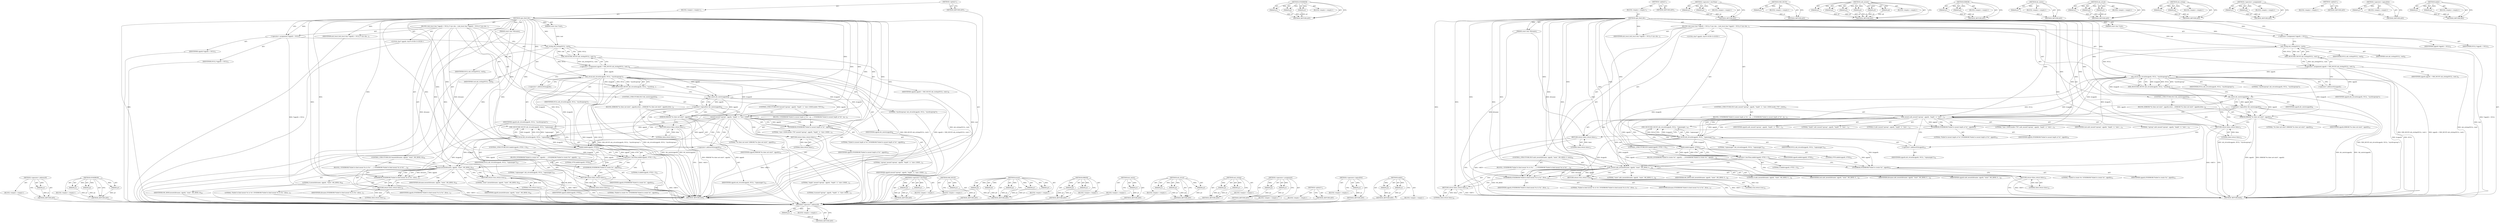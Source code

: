 digraph "mkdir" {
vulnerable_145 [label=<(METHOD,&lt;operator&gt;.addressOf)>];
vulnerable_146 [label=<(PARAM,p1)>];
vulnerable_147 [label=<(BLOCK,&lt;empty&gt;,&lt;empty&gt;)>];
vulnerable_148 [label=<(METHOD_RETURN,ANY)>];
vulnerable_170 [label=<(METHOD,SYSERROR)>];
vulnerable_171 [label=<(PARAM,p1)>];
vulnerable_172 [label=<(PARAM,p2)>];
vulnerable_173 [label=<(PARAM,p3)>];
vulnerable_174 [label=<(BLOCK,&lt;empty&gt;,&lt;empty&gt;)>];
vulnerable_175 [label=<(METHOD_RETURN,ANY)>];
vulnerable_6 [label=<(METHOD,&lt;global&gt;)<SUB>1</SUB>>];
vulnerable_7 [label=<(BLOCK,&lt;empty&gt;,&lt;empty&gt;)<SUB>1</SUB>>];
vulnerable_8 [label=<(METHOD,cgm_bind_dir)<SUB>1</SUB>>];
vulnerable_9 [label=<(PARAM,const char *root)<SUB>1</SUB>>];
vulnerable_10 [label=<(PARAM,const char *dirname)<SUB>1</SUB>>];
vulnerable_11 [label=<(BLOCK,{
	nih_local char *cgpath = NULL;

	/* /sys sho...,{
	nih_local char *cgpath = NULL;

	/* /sys sho...)<SUB>2</SUB>>];
vulnerable_12 [label=<(IDENTIFIER,nih_local,{
	nih_local char *cgpath = NULL;

	/* /sys sho...)<SUB>3</SUB>>];
vulnerable_13 [label="<(LOCAL,char* cgpath: char*)<SUB>3</SUB>>"];
vulnerable_14 [label=<(&lt;operator&gt;.assignment,*cgpath = NULL)<SUB>3</SUB>>];
vulnerable_15 [label=<(IDENTIFIER,cgpath,*cgpath = NULL)<SUB>3</SUB>>];
vulnerable_16 [label=<(IDENTIFIER,NULL,*cgpath = NULL)<SUB>3</SUB>>];
vulnerable_17 [label=<(&lt;operator&gt;.assignment,cgpath = NIH_MUST( nih_strdup(NULL, root) ))<SUB>6</SUB>>];
vulnerable_18 [label=<(IDENTIFIER,cgpath,cgpath = NIH_MUST( nih_strdup(NULL, root) ))<SUB>6</SUB>>];
vulnerable_19 [label=<(NIH_MUST,NIH_MUST( nih_strdup(NULL, root) ))<SUB>6</SUB>>];
vulnerable_20 [label=<(nih_strdup,nih_strdup(NULL, root))<SUB>6</SUB>>];
vulnerable_21 [label=<(IDENTIFIER,NULL,nih_strdup(NULL, root))<SUB>6</SUB>>];
vulnerable_22 [label=<(IDENTIFIER,root,nih_strdup(NULL, root))<SUB>6</SUB>>];
vulnerable_23 [label=<(NIH_MUST,NIH_MUST( nih_strcat(&amp;cgpath, NULL, &quot;/sys/fs/cg...)<SUB>7</SUB>>];
vulnerable_24 [label=<(nih_strcat,nih_strcat(&amp;cgpath, NULL, &quot;/sys/fs/cgroup&quot;))<SUB>7</SUB>>];
vulnerable_25 [label=<(&lt;operator&gt;.addressOf,&amp;cgpath)<SUB>7</SUB>>];
vulnerable_26 [label=<(IDENTIFIER,cgpath,nih_strcat(&amp;cgpath, NULL, &quot;/sys/fs/cgroup&quot;))<SUB>7</SUB>>];
vulnerable_27 [label=<(IDENTIFIER,NULL,nih_strcat(&amp;cgpath, NULL, &quot;/sys/fs/cgroup&quot;))<SUB>7</SUB>>];
vulnerable_28 [label=<(LITERAL,&quot;/sys/fs/cgroup&quot;,nih_strcat(&amp;cgpath, NULL, &quot;/sys/fs/cgroup&quot;))<SUB>7</SUB>>];
vulnerable_29 [label=<(CONTROL_STRUCTURE,IF,if (!dir_exists(cgpath)))<SUB>9</SUB>>];
vulnerable_30 [label=<(&lt;operator&gt;.logicalNot,!dir_exists(cgpath))<SUB>9</SUB>>];
vulnerable_31 [label=<(dir_exists,dir_exists(cgpath))<SUB>9</SUB>>];
vulnerable_32 [label=<(IDENTIFIER,cgpath,dir_exists(cgpath))<SUB>9</SUB>>];
vulnerable_33 [label=<(BLOCK,{
		ERROR(&quot;%s does not exist&quot;, cgpath);
		retur...,{
		ERROR(&quot;%s does not exist&quot;, cgpath);
		retur...)<SUB>9</SUB>>];
vulnerable_34 [label=<(ERROR,ERROR(&quot;%s does not exist&quot;, cgpath))<SUB>10</SUB>>];
vulnerable_35 [label=<(LITERAL,&quot;%s does not exist&quot;,ERROR(&quot;%s does not exist&quot;, cgpath))<SUB>10</SUB>>];
vulnerable_36 [label=<(IDENTIFIER,cgpath,ERROR(&quot;%s does not exist&quot;, cgpath))<SUB>10</SUB>>];
vulnerable_37 [label=<(RETURN,return false;,return false;)<SUB>11</SUB>>];
vulnerable_38 [label=<(LITERAL,false,return false;)<SUB>11</SUB>>];
vulnerable_39 [label=<(CONTROL_STRUCTURE,IF,if (mount(&quot;cgroup&quot;, cgpath, &quot;tmpfs&quot;, 0, &quot;size=10000,mode=755&quot;)))<SUB>15</SUB>>];
vulnerable_40 [label=<(mount,mount(&quot;cgroup&quot;, cgpath, &quot;tmpfs&quot;, 0, &quot;size=10000...)<SUB>15</SUB>>];
vulnerable_41 [label=<(LITERAL,&quot;cgroup&quot;,mount(&quot;cgroup&quot;, cgpath, &quot;tmpfs&quot;, 0, &quot;size=10000...)<SUB>15</SUB>>];
vulnerable_42 [label=<(IDENTIFIER,cgpath,mount(&quot;cgroup&quot;, cgpath, &quot;tmpfs&quot;, 0, &quot;size=10000...)<SUB>15</SUB>>];
vulnerable_43 [label=<(LITERAL,&quot;tmpfs&quot;,mount(&quot;cgroup&quot;, cgpath, &quot;tmpfs&quot;, 0, &quot;size=10000...)<SUB>15</SUB>>];
vulnerable_44 [label=<(LITERAL,0,mount(&quot;cgroup&quot;, cgpath, &quot;tmpfs&quot;, 0, &quot;size=10000...)<SUB>15</SUB>>];
vulnerable_45 [label=<(LITERAL,&quot;size=10000,mode=755&quot;,mount(&quot;cgroup&quot;, cgpath, &quot;tmpfs&quot;, 0, &quot;size=10000...)<SUB>15</SUB>>];
vulnerable_46 [label=<(BLOCK,{
 		SYSERROR(&quot;Failed to mount tmpfs at %s&quot;, cg...,{
 		SYSERROR(&quot;Failed to mount tmpfs at %s&quot;, cg...)<SUB>15</SUB>>];
vulnerable_47 [label=<(SYSERROR,SYSERROR(&quot;Failed to mount tmpfs at %s&quot;, cgpath))<SUB>16</SUB>>];
vulnerable_48 [label=<(LITERAL,&quot;Failed to mount tmpfs at %s&quot;,SYSERROR(&quot;Failed to mount tmpfs at %s&quot;, cgpath))<SUB>16</SUB>>];
vulnerable_49 [label=<(IDENTIFIER,cgpath,SYSERROR(&quot;Failed to mount tmpfs at %s&quot;, cgpath))<SUB>16</SUB>>];
vulnerable_50 [label=<(RETURN,return false;,return false;)<SUB>17</SUB>>];
vulnerable_51 [label=<(LITERAL,false,return false;)<SUB>17</SUB>>];
vulnerable_52 [label=<(NIH_MUST,NIH_MUST( nih_strcat(&amp;cgpath, NULL, &quot;/cgmanager...)<SUB>19</SUB>>];
vulnerable_53 [label=<(nih_strcat,nih_strcat(&amp;cgpath, NULL, &quot;/cgmanager&quot;))<SUB>19</SUB>>];
vulnerable_54 [label=<(&lt;operator&gt;.addressOf,&amp;cgpath)<SUB>19</SUB>>];
vulnerable_55 [label=<(IDENTIFIER,cgpath,nih_strcat(&amp;cgpath, NULL, &quot;/cgmanager&quot;))<SUB>19</SUB>>];
vulnerable_56 [label=<(IDENTIFIER,NULL,nih_strcat(&amp;cgpath, NULL, &quot;/cgmanager&quot;))<SUB>19</SUB>>];
vulnerable_57 [label=<(LITERAL,&quot;/cgmanager&quot;,nih_strcat(&amp;cgpath, NULL, &quot;/cgmanager&quot;))<SUB>19</SUB>>];
vulnerable_58 [label=<(CONTROL_STRUCTURE,IF,if (mkdir(cgpath, 0755) &lt; 0))<SUB>21</SUB>>];
vulnerable_59 [label=<(&lt;operator&gt;.lessThan,mkdir(cgpath, 0755) &lt; 0)<SUB>21</SUB>>];
vulnerable_60 [label=<(mkdir,mkdir(cgpath, 0755))<SUB>21</SUB>>];
vulnerable_61 [label=<(IDENTIFIER,cgpath,mkdir(cgpath, 0755))<SUB>21</SUB>>];
vulnerable_62 [label=<(LITERAL,0755,mkdir(cgpath, 0755))<SUB>21</SUB>>];
vulnerable_63 [label=<(LITERAL,0,mkdir(cgpath, 0755) &lt; 0)<SUB>21</SUB>>];
vulnerable_64 [label=<(BLOCK,{
		SYSERROR(&quot;Failed to create %s&quot;, cgpath);
 	...,{
		SYSERROR(&quot;Failed to create %s&quot;, cgpath);
 	...)<SUB>21</SUB>>];
vulnerable_65 [label=<(SYSERROR,SYSERROR(&quot;Failed to create %s&quot;, cgpath))<SUB>22</SUB>>];
vulnerable_66 [label=<(LITERAL,&quot;Failed to create %s&quot;,SYSERROR(&quot;Failed to create %s&quot;, cgpath))<SUB>22</SUB>>];
vulnerable_67 [label=<(IDENTIFIER,cgpath,SYSERROR(&quot;Failed to create %s&quot;, cgpath))<SUB>22</SUB>>];
vulnerable_68 [label=<(RETURN,return false;,return false;)<SUB>23</SUB>>];
vulnerable_69 [label=<(LITERAL,false,return false;)<SUB>23</SUB>>];
vulnerable_70 [label=<(CONTROL_STRUCTURE,IF,if (mount(dirname, cgpath, &quot;none&quot;, MS_BIND, 0)))<SUB>26</SUB>>];
vulnerable_71 [label=<(mount,mount(dirname, cgpath, &quot;none&quot;, MS_BIND, 0))<SUB>26</SUB>>];
vulnerable_72 [label=<(IDENTIFIER,dirname,mount(dirname, cgpath, &quot;none&quot;, MS_BIND, 0))<SUB>26</SUB>>];
vulnerable_73 [label=<(IDENTIFIER,cgpath,mount(dirname, cgpath, &quot;none&quot;, MS_BIND, 0))<SUB>26</SUB>>];
vulnerable_74 [label=<(LITERAL,&quot;none&quot;,mount(dirname, cgpath, &quot;none&quot;, MS_BIND, 0))<SUB>26</SUB>>];
vulnerable_75 [label=<(IDENTIFIER,MS_BIND,mount(dirname, cgpath, &quot;none&quot;, MS_BIND, 0))<SUB>26</SUB>>];
vulnerable_76 [label=<(LITERAL,0,mount(dirname, cgpath, &quot;none&quot;, MS_BIND, 0))<SUB>26</SUB>>];
vulnerable_77 [label=<(BLOCK,{
 		SYSERROR(&quot;Failed to bind mount %s to %s&quot;, ...,{
 		SYSERROR(&quot;Failed to bind mount %s to %s&quot;, ...)<SUB>26</SUB>>];
vulnerable_78 [label=<(SYSERROR,SYSERROR(&quot;Failed to bind mount %s to %s&quot;, dirna...)<SUB>27</SUB>>];
vulnerable_79 [label=<(LITERAL,&quot;Failed to bind mount %s to %s&quot;,SYSERROR(&quot;Failed to bind mount %s to %s&quot;, dirna...)<SUB>27</SUB>>];
vulnerable_80 [label=<(IDENTIFIER,dirname,SYSERROR(&quot;Failed to bind mount %s to %s&quot;, dirna...)<SUB>27</SUB>>];
vulnerable_81 [label=<(IDENTIFIER,cgpath,SYSERROR(&quot;Failed to bind mount %s to %s&quot;, dirna...)<SUB>27</SUB>>];
vulnerable_82 [label=<(RETURN,return false;,return false;)<SUB>28</SUB>>];
vulnerable_83 [label=<(LITERAL,false,return false;)<SUB>28</SUB>>];
vulnerable_84 [label=<(RETURN,return true;,return true;)<SUB>31</SUB>>];
vulnerable_85 [label=<(LITERAL,true,return true;)<SUB>31</SUB>>];
vulnerable_86 [label=<(METHOD_RETURN,bool)<SUB>1</SUB>>];
vulnerable_88 [label=<(METHOD_RETURN,ANY)<SUB>1</SUB>>];
vulnerable_176 [label=<(METHOD,&lt;operator&gt;.lessThan)>];
vulnerable_177 [label=<(PARAM,p1)>];
vulnerable_178 [label=<(PARAM,p2)>];
vulnerable_179 [label=<(BLOCK,&lt;empty&gt;,&lt;empty&gt;)>];
vulnerable_180 [label=<(METHOD_RETURN,ANY)>];
vulnerable_130 [label=<(METHOD,NIH_MUST)>];
vulnerable_131 [label=<(PARAM,p1)>];
vulnerable_132 [label=<(BLOCK,&lt;empty&gt;,&lt;empty&gt;)>];
vulnerable_133 [label=<(METHOD_RETURN,ANY)>];
vulnerable_162 [label=<(METHOD,mount)>];
vulnerable_163 [label=<(PARAM,p1)>];
vulnerable_164 [label=<(PARAM,p2)>];
vulnerable_165 [label=<(PARAM,p3)>];
vulnerable_166 [label=<(PARAM,p4)>];
vulnerable_167 [label=<(PARAM,p5)>];
vulnerable_168 [label=<(BLOCK,&lt;empty&gt;,&lt;empty&gt;)>];
vulnerable_169 [label=<(METHOD_RETURN,ANY)>];
vulnerable_157 [label=<(METHOD,ERROR)>];
vulnerable_158 [label=<(PARAM,p1)>];
vulnerable_159 [label=<(PARAM,p2)>];
vulnerable_160 [label=<(BLOCK,&lt;empty&gt;,&lt;empty&gt;)>];
vulnerable_161 [label=<(METHOD_RETURN,ANY)>];
vulnerable_153 [label=<(METHOD,dir_exists)>];
vulnerable_154 [label=<(PARAM,p1)>];
vulnerable_155 [label=<(BLOCK,&lt;empty&gt;,&lt;empty&gt;)>];
vulnerable_156 [label=<(METHOD_RETURN,ANY)>];
vulnerable_139 [label=<(METHOD,nih_strcat)>];
vulnerable_140 [label=<(PARAM,p1)>];
vulnerable_141 [label=<(PARAM,p2)>];
vulnerable_142 [label=<(PARAM,p3)>];
vulnerable_143 [label=<(BLOCK,&lt;empty&gt;,&lt;empty&gt;)>];
vulnerable_144 [label=<(METHOD_RETURN,ANY)>];
vulnerable_134 [label=<(METHOD,nih_strdup)>];
vulnerable_135 [label=<(PARAM,p1)>];
vulnerable_136 [label=<(PARAM,p2)>];
vulnerable_137 [label=<(BLOCK,&lt;empty&gt;,&lt;empty&gt;)>];
vulnerable_138 [label=<(METHOD_RETURN,ANY)>];
vulnerable_125 [label=<(METHOD,&lt;operator&gt;.assignment)>];
vulnerable_126 [label=<(PARAM,p1)>];
vulnerable_127 [label=<(PARAM,p2)>];
vulnerable_128 [label=<(BLOCK,&lt;empty&gt;,&lt;empty&gt;)>];
vulnerable_129 [label=<(METHOD_RETURN,ANY)>];
vulnerable_119 [label=<(METHOD,&lt;global&gt;)<SUB>1</SUB>>];
vulnerable_120 [label=<(BLOCK,&lt;empty&gt;,&lt;empty&gt;)>];
vulnerable_121 [label=<(METHOD_RETURN,ANY)>];
vulnerable_149 [label=<(METHOD,&lt;operator&gt;.logicalNot)>];
vulnerable_150 [label=<(PARAM,p1)>];
vulnerable_151 [label=<(BLOCK,&lt;empty&gt;,&lt;empty&gt;)>];
vulnerable_152 [label=<(METHOD_RETURN,ANY)>];
vulnerable_181 [label=<(METHOD,mkdir)>];
vulnerable_182 [label=<(PARAM,p1)>];
vulnerable_183 [label=<(PARAM,p2)>];
vulnerable_184 [label=<(BLOCK,&lt;empty&gt;,&lt;empty&gt;)>];
vulnerable_185 [label=<(METHOD_RETURN,ANY)>];
fixed_147 [label=<(METHOD,&lt;operator&gt;.addressOf)>];
fixed_148 [label=<(PARAM,p1)>];
fixed_149 [label=<(BLOCK,&lt;empty&gt;,&lt;empty&gt;)>];
fixed_150 [label=<(METHOD_RETURN,ANY)>];
fixed_173 [label=<(METHOD,SYSERROR)>];
fixed_174 [label=<(PARAM,p1)>];
fixed_175 [label=<(PARAM,p2)>];
fixed_176 [label=<(PARAM,p3)>];
fixed_177 [label=<(BLOCK,&lt;empty&gt;,&lt;empty&gt;)>];
fixed_178 [label=<(METHOD_RETURN,ANY)>];
fixed_6 [label=<(METHOD,&lt;global&gt;)<SUB>1</SUB>>];
fixed_7 [label=<(BLOCK,&lt;empty&gt;,&lt;empty&gt;)<SUB>1</SUB>>];
fixed_8 [label=<(METHOD,cgm_bind_dir)<SUB>1</SUB>>];
fixed_9 [label=<(PARAM,const char *root)<SUB>1</SUB>>];
fixed_10 [label=<(PARAM,const char *dirname)<SUB>1</SUB>>];
fixed_11 [label=<(BLOCK,{
	nih_local char *cgpath = NULL;

	/* /sys sho...,{
	nih_local char *cgpath = NULL;

	/* /sys sho...)<SUB>2</SUB>>];
fixed_12 [label=<(IDENTIFIER,nih_local,{
	nih_local char *cgpath = NULL;

	/* /sys sho...)<SUB>3</SUB>>];
fixed_13 [label="<(LOCAL,char* cgpath: char*)<SUB>3</SUB>>"];
fixed_14 [label=<(&lt;operator&gt;.assignment,*cgpath = NULL)<SUB>3</SUB>>];
fixed_15 [label=<(IDENTIFIER,cgpath,*cgpath = NULL)<SUB>3</SUB>>];
fixed_16 [label=<(IDENTIFIER,NULL,*cgpath = NULL)<SUB>3</SUB>>];
fixed_17 [label=<(&lt;operator&gt;.assignment,cgpath = NIH_MUST( nih_strdup(NULL, root) ))<SUB>6</SUB>>];
fixed_18 [label=<(IDENTIFIER,cgpath,cgpath = NIH_MUST( nih_strdup(NULL, root) ))<SUB>6</SUB>>];
fixed_19 [label=<(NIH_MUST,NIH_MUST( nih_strdup(NULL, root) ))<SUB>6</SUB>>];
fixed_20 [label=<(nih_strdup,nih_strdup(NULL, root))<SUB>6</SUB>>];
fixed_21 [label=<(IDENTIFIER,NULL,nih_strdup(NULL, root))<SUB>6</SUB>>];
fixed_22 [label=<(IDENTIFIER,root,nih_strdup(NULL, root))<SUB>6</SUB>>];
fixed_23 [label=<(NIH_MUST,NIH_MUST( nih_strcat(&amp;cgpath, NULL, &quot;/sys/fs/cg...)<SUB>7</SUB>>];
fixed_24 [label=<(nih_strcat,nih_strcat(&amp;cgpath, NULL, &quot;/sys/fs/cgroup&quot;))<SUB>7</SUB>>];
fixed_25 [label=<(&lt;operator&gt;.addressOf,&amp;cgpath)<SUB>7</SUB>>];
fixed_26 [label=<(IDENTIFIER,cgpath,nih_strcat(&amp;cgpath, NULL, &quot;/sys/fs/cgroup&quot;))<SUB>7</SUB>>];
fixed_27 [label=<(IDENTIFIER,NULL,nih_strcat(&amp;cgpath, NULL, &quot;/sys/fs/cgroup&quot;))<SUB>7</SUB>>];
fixed_28 [label=<(LITERAL,&quot;/sys/fs/cgroup&quot;,nih_strcat(&amp;cgpath, NULL, &quot;/sys/fs/cgroup&quot;))<SUB>7</SUB>>];
fixed_29 [label=<(CONTROL_STRUCTURE,IF,if (!dir_exists(cgpath)))<SUB>9</SUB>>];
fixed_30 [label=<(&lt;operator&gt;.logicalNot,!dir_exists(cgpath))<SUB>9</SUB>>];
fixed_31 [label=<(dir_exists,dir_exists(cgpath))<SUB>9</SUB>>];
fixed_32 [label=<(IDENTIFIER,cgpath,dir_exists(cgpath))<SUB>9</SUB>>];
fixed_33 [label=<(BLOCK,{
		ERROR(&quot;%s does not exist&quot;, cgpath);
		retur...,{
		ERROR(&quot;%s does not exist&quot;, cgpath);
		retur...)<SUB>9</SUB>>];
fixed_34 [label=<(ERROR,ERROR(&quot;%s does not exist&quot;, cgpath))<SUB>10</SUB>>];
fixed_35 [label=<(LITERAL,&quot;%s does not exist&quot;,ERROR(&quot;%s does not exist&quot;, cgpath))<SUB>10</SUB>>];
fixed_36 [label=<(IDENTIFIER,cgpath,ERROR(&quot;%s does not exist&quot;, cgpath))<SUB>10</SUB>>];
fixed_37 [label=<(RETURN,return false;,return false;)<SUB>11</SUB>>];
fixed_38 [label=<(LITERAL,false,return false;)<SUB>11</SUB>>];
fixed_39 [label=<(CONTROL_STRUCTURE,IF,if (safe_mount(&quot;cgroup&quot;, cgpath, &quot;tmpfs&quot;, 0, &quot;size=10000,mode=755&quot;, root)))<SUB>15</SUB>>];
fixed_40 [label=<(safe_mount,safe_mount(&quot;cgroup&quot;, cgpath, &quot;tmpfs&quot;, 0, &quot;size=...)<SUB>15</SUB>>];
fixed_41 [label=<(LITERAL,&quot;cgroup&quot;,safe_mount(&quot;cgroup&quot;, cgpath, &quot;tmpfs&quot;, 0, &quot;size=...)<SUB>15</SUB>>];
fixed_42 [label=<(IDENTIFIER,cgpath,safe_mount(&quot;cgroup&quot;, cgpath, &quot;tmpfs&quot;, 0, &quot;size=...)<SUB>15</SUB>>];
fixed_43 [label=<(LITERAL,&quot;tmpfs&quot;,safe_mount(&quot;cgroup&quot;, cgpath, &quot;tmpfs&quot;, 0, &quot;size=...)<SUB>15</SUB>>];
fixed_44 [label=<(LITERAL,0,safe_mount(&quot;cgroup&quot;, cgpath, &quot;tmpfs&quot;, 0, &quot;size=...)<SUB>15</SUB>>];
fixed_45 [label=<(LITERAL,&quot;size=10000,mode=755&quot;,safe_mount(&quot;cgroup&quot;, cgpath, &quot;tmpfs&quot;, 0, &quot;size=...)<SUB>15</SUB>>];
fixed_46 [label=<(IDENTIFIER,root,safe_mount(&quot;cgroup&quot;, cgpath, &quot;tmpfs&quot;, 0, &quot;size=...)<SUB>15</SUB>>];
fixed_47 [label=<(BLOCK,{
 		SYSERROR(&quot;Failed to mount tmpfs at %s&quot;, cg...,{
 		SYSERROR(&quot;Failed to mount tmpfs at %s&quot;, cg...)<SUB>15</SUB>>];
fixed_48 [label=<(SYSERROR,SYSERROR(&quot;Failed to mount tmpfs at %s&quot;, cgpath))<SUB>16</SUB>>];
fixed_49 [label=<(LITERAL,&quot;Failed to mount tmpfs at %s&quot;,SYSERROR(&quot;Failed to mount tmpfs at %s&quot;, cgpath))<SUB>16</SUB>>];
fixed_50 [label=<(IDENTIFIER,cgpath,SYSERROR(&quot;Failed to mount tmpfs at %s&quot;, cgpath))<SUB>16</SUB>>];
fixed_51 [label=<(RETURN,return false;,return false;)<SUB>17</SUB>>];
fixed_52 [label=<(LITERAL,false,return false;)<SUB>17</SUB>>];
fixed_53 [label=<(NIH_MUST,NIH_MUST( nih_strcat(&amp;cgpath, NULL, &quot;/cgmanager...)<SUB>19</SUB>>];
fixed_54 [label=<(nih_strcat,nih_strcat(&amp;cgpath, NULL, &quot;/cgmanager&quot;))<SUB>19</SUB>>];
fixed_55 [label=<(&lt;operator&gt;.addressOf,&amp;cgpath)<SUB>19</SUB>>];
fixed_56 [label=<(IDENTIFIER,cgpath,nih_strcat(&amp;cgpath, NULL, &quot;/cgmanager&quot;))<SUB>19</SUB>>];
fixed_57 [label=<(IDENTIFIER,NULL,nih_strcat(&amp;cgpath, NULL, &quot;/cgmanager&quot;))<SUB>19</SUB>>];
fixed_58 [label=<(LITERAL,&quot;/cgmanager&quot;,nih_strcat(&amp;cgpath, NULL, &quot;/cgmanager&quot;))<SUB>19</SUB>>];
fixed_59 [label=<(CONTROL_STRUCTURE,IF,if (mkdir(cgpath, 0755) &lt; 0))<SUB>21</SUB>>];
fixed_60 [label=<(&lt;operator&gt;.lessThan,mkdir(cgpath, 0755) &lt; 0)<SUB>21</SUB>>];
fixed_61 [label=<(mkdir,mkdir(cgpath, 0755))<SUB>21</SUB>>];
fixed_62 [label=<(IDENTIFIER,cgpath,mkdir(cgpath, 0755))<SUB>21</SUB>>];
fixed_63 [label=<(LITERAL,0755,mkdir(cgpath, 0755))<SUB>21</SUB>>];
fixed_64 [label=<(LITERAL,0,mkdir(cgpath, 0755) &lt; 0)<SUB>21</SUB>>];
fixed_65 [label=<(BLOCK,{
		SYSERROR(&quot;Failed to create %s&quot;, cgpath);
 	...,{
		SYSERROR(&quot;Failed to create %s&quot;, cgpath);
 	...)<SUB>21</SUB>>];
fixed_66 [label=<(SYSERROR,SYSERROR(&quot;Failed to create %s&quot;, cgpath))<SUB>22</SUB>>];
fixed_67 [label=<(LITERAL,&quot;Failed to create %s&quot;,SYSERROR(&quot;Failed to create %s&quot;, cgpath))<SUB>22</SUB>>];
fixed_68 [label=<(IDENTIFIER,cgpath,SYSERROR(&quot;Failed to create %s&quot;, cgpath))<SUB>22</SUB>>];
fixed_69 [label=<(RETURN,return false;,return false;)<SUB>23</SUB>>];
fixed_70 [label=<(LITERAL,false,return false;)<SUB>23</SUB>>];
fixed_71 [label=<(CONTROL_STRUCTURE,IF,if (safe_mount(dirname, cgpath, &quot;none&quot;, MS_BIND, 0, root)))<SUB>26</SUB>>];
fixed_72 [label=<(safe_mount,safe_mount(dirname, cgpath, &quot;none&quot;, MS_BIND, 0,...)<SUB>26</SUB>>];
fixed_73 [label=<(IDENTIFIER,dirname,safe_mount(dirname, cgpath, &quot;none&quot;, MS_BIND, 0,...)<SUB>26</SUB>>];
fixed_74 [label=<(IDENTIFIER,cgpath,safe_mount(dirname, cgpath, &quot;none&quot;, MS_BIND, 0,...)<SUB>26</SUB>>];
fixed_75 [label=<(LITERAL,&quot;none&quot;,safe_mount(dirname, cgpath, &quot;none&quot;, MS_BIND, 0,...)<SUB>26</SUB>>];
fixed_76 [label=<(IDENTIFIER,MS_BIND,safe_mount(dirname, cgpath, &quot;none&quot;, MS_BIND, 0,...)<SUB>26</SUB>>];
fixed_77 [label=<(LITERAL,0,safe_mount(dirname, cgpath, &quot;none&quot;, MS_BIND, 0,...)<SUB>26</SUB>>];
fixed_78 [label=<(IDENTIFIER,root,safe_mount(dirname, cgpath, &quot;none&quot;, MS_BIND, 0,...)<SUB>26</SUB>>];
fixed_79 [label=<(BLOCK,{
 		SYSERROR(&quot;Failed to bind mount %s to %s&quot;, ...,{
 		SYSERROR(&quot;Failed to bind mount %s to %s&quot;, ...)<SUB>26</SUB>>];
fixed_80 [label=<(SYSERROR,SYSERROR(&quot;Failed to bind mount %s to %s&quot;, dirna...)<SUB>27</SUB>>];
fixed_81 [label=<(LITERAL,&quot;Failed to bind mount %s to %s&quot;,SYSERROR(&quot;Failed to bind mount %s to %s&quot;, dirna...)<SUB>27</SUB>>];
fixed_82 [label=<(IDENTIFIER,dirname,SYSERROR(&quot;Failed to bind mount %s to %s&quot;, dirna...)<SUB>27</SUB>>];
fixed_83 [label=<(IDENTIFIER,cgpath,SYSERROR(&quot;Failed to bind mount %s to %s&quot;, dirna...)<SUB>27</SUB>>];
fixed_84 [label=<(RETURN,return false;,return false;)<SUB>28</SUB>>];
fixed_85 [label=<(LITERAL,false,return false;)<SUB>28</SUB>>];
fixed_86 [label=<(RETURN,return true;,return true;)<SUB>31</SUB>>];
fixed_87 [label=<(LITERAL,true,return true;)<SUB>31</SUB>>];
fixed_88 [label=<(METHOD_RETURN,bool)<SUB>1</SUB>>];
fixed_90 [label=<(METHOD_RETURN,ANY)<SUB>1</SUB>>];
fixed_179 [label=<(METHOD,&lt;operator&gt;.lessThan)>];
fixed_180 [label=<(PARAM,p1)>];
fixed_181 [label=<(PARAM,p2)>];
fixed_182 [label=<(BLOCK,&lt;empty&gt;,&lt;empty&gt;)>];
fixed_183 [label=<(METHOD_RETURN,ANY)>];
fixed_132 [label=<(METHOD,NIH_MUST)>];
fixed_133 [label=<(PARAM,p1)>];
fixed_134 [label=<(BLOCK,&lt;empty&gt;,&lt;empty&gt;)>];
fixed_135 [label=<(METHOD_RETURN,ANY)>];
fixed_164 [label=<(METHOD,safe_mount)>];
fixed_165 [label=<(PARAM,p1)>];
fixed_166 [label=<(PARAM,p2)>];
fixed_167 [label=<(PARAM,p3)>];
fixed_168 [label=<(PARAM,p4)>];
fixed_169 [label=<(PARAM,p5)>];
fixed_170 [label=<(PARAM,p6)>];
fixed_171 [label=<(BLOCK,&lt;empty&gt;,&lt;empty&gt;)>];
fixed_172 [label=<(METHOD_RETURN,ANY)>];
fixed_159 [label=<(METHOD,ERROR)>];
fixed_160 [label=<(PARAM,p1)>];
fixed_161 [label=<(PARAM,p2)>];
fixed_162 [label=<(BLOCK,&lt;empty&gt;,&lt;empty&gt;)>];
fixed_163 [label=<(METHOD_RETURN,ANY)>];
fixed_155 [label=<(METHOD,dir_exists)>];
fixed_156 [label=<(PARAM,p1)>];
fixed_157 [label=<(BLOCK,&lt;empty&gt;,&lt;empty&gt;)>];
fixed_158 [label=<(METHOD_RETURN,ANY)>];
fixed_141 [label=<(METHOD,nih_strcat)>];
fixed_142 [label=<(PARAM,p1)>];
fixed_143 [label=<(PARAM,p2)>];
fixed_144 [label=<(PARAM,p3)>];
fixed_145 [label=<(BLOCK,&lt;empty&gt;,&lt;empty&gt;)>];
fixed_146 [label=<(METHOD_RETURN,ANY)>];
fixed_136 [label=<(METHOD,nih_strdup)>];
fixed_137 [label=<(PARAM,p1)>];
fixed_138 [label=<(PARAM,p2)>];
fixed_139 [label=<(BLOCK,&lt;empty&gt;,&lt;empty&gt;)>];
fixed_140 [label=<(METHOD_RETURN,ANY)>];
fixed_127 [label=<(METHOD,&lt;operator&gt;.assignment)>];
fixed_128 [label=<(PARAM,p1)>];
fixed_129 [label=<(PARAM,p2)>];
fixed_130 [label=<(BLOCK,&lt;empty&gt;,&lt;empty&gt;)>];
fixed_131 [label=<(METHOD_RETURN,ANY)>];
fixed_121 [label=<(METHOD,&lt;global&gt;)<SUB>1</SUB>>];
fixed_122 [label=<(BLOCK,&lt;empty&gt;,&lt;empty&gt;)>];
fixed_123 [label=<(METHOD_RETURN,ANY)>];
fixed_151 [label=<(METHOD,&lt;operator&gt;.logicalNot)>];
fixed_152 [label=<(PARAM,p1)>];
fixed_153 [label=<(BLOCK,&lt;empty&gt;,&lt;empty&gt;)>];
fixed_154 [label=<(METHOD_RETURN,ANY)>];
fixed_184 [label=<(METHOD,mkdir)>];
fixed_185 [label=<(PARAM,p1)>];
fixed_186 [label=<(PARAM,p2)>];
fixed_187 [label=<(BLOCK,&lt;empty&gt;,&lt;empty&gt;)>];
fixed_188 [label=<(METHOD_RETURN,ANY)>];
vulnerable_145 -> vulnerable_146  [key=0, label="AST: "];
vulnerable_145 -> vulnerable_146  [key=1, label="DDG: "];
vulnerable_145 -> vulnerable_147  [key=0, label="AST: "];
vulnerable_145 -> vulnerable_148  [key=0, label="AST: "];
vulnerable_145 -> vulnerable_148  [key=1, label="CFG: "];
vulnerable_146 -> vulnerable_148  [key=0, label="DDG: p1"];
vulnerable_147 -> fixed_147  [key=0];
vulnerable_148 -> fixed_147  [key=0];
vulnerable_170 -> vulnerable_171  [key=0, label="AST: "];
vulnerable_170 -> vulnerable_171  [key=1, label="DDG: "];
vulnerable_170 -> vulnerable_174  [key=0, label="AST: "];
vulnerable_170 -> vulnerable_172  [key=0, label="AST: "];
vulnerable_170 -> vulnerable_172  [key=1, label="DDG: "];
vulnerable_170 -> vulnerable_175  [key=0, label="AST: "];
vulnerable_170 -> vulnerable_175  [key=1, label="CFG: "];
vulnerable_170 -> vulnerable_173  [key=0, label="AST: "];
vulnerable_170 -> vulnerable_173  [key=1, label="DDG: "];
vulnerable_171 -> vulnerable_175  [key=0, label="DDG: p1"];
vulnerable_172 -> vulnerable_175  [key=0, label="DDG: p2"];
vulnerable_173 -> vulnerable_175  [key=0, label="DDG: p3"];
vulnerable_174 -> fixed_147  [key=0];
vulnerable_175 -> fixed_147  [key=0];
vulnerable_6 -> vulnerable_7  [key=0, label="AST: "];
vulnerable_6 -> vulnerable_88  [key=0, label="AST: "];
vulnerable_6 -> vulnerable_88  [key=1, label="CFG: "];
vulnerable_7 -> vulnerable_8  [key=0, label="AST: "];
vulnerable_8 -> vulnerable_9  [key=0, label="AST: "];
vulnerable_8 -> vulnerable_9  [key=1, label="DDG: "];
vulnerable_8 -> vulnerable_10  [key=0, label="AST: "];
vulnerable_8 -> vulnerable_10  [key=1, label="DDG: "];
vulnerable_8 -> vulnerable_11  [key=0, label="AST: "];
vulnerable_8 -> vulnerable_86  [key=0, label="AST: "];
vulnerable_8 -> vulnerable_14  [key=0, label="CFG: "];
vulnerable_8 -> vulnerable_14  [key=1, label="DDG: "];
vulnerable_8 -> vulnerable_12  [key=0, label="DDG: "];
vulnerable_8 -> vulnerable_84  [key=0, label="DDG: "];
vulnerable_8 -> vulnerable_85  [key=0, label="DDG: "];
vulnerable_8 -> vulnerable_24  [key=0, label="DDG: "];
vulnerable_8 -> vulnerable_37  [key=0, label="DDG: "];
vulnerable_8 -> vulnerable_40  [key=0, label="DDG: "];
vulnerable_8 -> vulnerable_50  [key=0, label="DDG: "];
vulnerable_8 -> vulnerable_53  [key=0, label="DDG: "];
vulnerable_8 -> vulnerable_59  [key=0, label="DDG: "];
vulnerable_8 -> vulnerable_68  [key=0, label="DDG: "];
vulnerable_8 -> vulnerable_71  [key=0, label="DDG: "];
vulnerable_8 -> vulnerable_82  [key=0, label="DDG: "];
vulnerable_8 -> vulnerable_20  [key=0, label="DDG: "];
vulnerable_8 -> vulnerable_31  [key=0, label="DDG: "];
vulnerable_8 -> vulnerable_34  [key=0, label="DDG: "];
vulnerable_8 -> vulnerable_38  [key=0, label="DDG: "];
vulnerable_8 -> vulnerable_47  [key=0, label="DDG: "];
vulnerable_8 -> vulnerable_51  [key=0, label="DDG: "];
vulnerable_8 -> vulnerable_60  [key=0, label="DDG: "];
vulnerable_8 -> vulnerable_65  [key=0, label="DDG: "];
vulnerable_8 -> vulnerable_69  [key=0, label="DDG: "];
vulnerable_8 -> vulnerable_78  [key=0, label="DDG: "];
vulnerable_8 -> vulnerable_83  [key=0, label="DDG: "];
vulnerable_9 -> vulnerable_20  [key=0, label="DDG: root"];
vulnerable_10 -> vulnerable_86  [key=0, label="DDG: dirname"];
vulnerable_10 -> vulnerable_71  [key=0, label="DDG: dirname"];
vulnerable_11 -> vulnerable_12  [key=0, label="AST: "];
vulnerable_11 -> vulnerable_13  [key=0, label="AST: "];
vulnerable_11 -> vulnerable_14  [key=0, label="AST: "];
vulnerable_11 -> vulnerable_17  [key=0, label="AST: "];
vulnerable_11 -> vulnerable_23  [key=0, label="AST: "];
vulnerable_11 -> vulnerable_29  [key=0, label="AST: "];
vulnerable_11 -> vulnerable_39  [key=0, label="AST: "];
vulnerable_11 -> vulnerable_52  [key=0, label="AST: "];
vulnerable_11 -> vulnerable_58  [key=0, label="AST: "];
vulnerable_11 -> vulnerable_70  [key=0, label="AST: "];
vulnerable_11 -> vulnerable_84  [key=0, label="AST: "];
vulnerable_12 -> fixed_147  [key=0];
vulnerable_13 -> fixed_147  [key=0];
vulnerable_14 -> vulnerable_15  [key=0, label="AST: "];
vulnerable_14 -> vulnerable_16  [key=0, label="AST: "];
vulnerable_14 -> vulnerable_20  [key=0, label="CFG: "];
vulnerable_14 -> vulnerable_86  [key=0, label="DDG: *cgpath = NULL"];
vulnerable_15 -> fixed_147  [key=0];
vulnerable_16 -> fixed_147  [key=0];
vulnerable_17 -> vulnerable_18  [key=0, label="AST: "];
vulnerable_17 -> vulnerable_19  [key=0, label="AST: "];
vulnerable_17 -> vulnerable_25  [key=0, label="CFG: "];
vulnerable_17 -> vulnerable_86  [key=0, label="DDG: NIH_MUST( nih_strdup(NULL, root) )"];
vulnerable_17 -> vulnerable_86  [key=1, label="DDG: cgpath = NIH_MUST( nih_strdup(NULL, root) )"];
vulnerable_17 -> vulnerable_24  [key=0, label="DDG: cgpath"];
vulnerable_17 -> vulnerable_31  [key=0, label="DDG: cgpath"];
vulnerable_18 -> fixed_147  [key=0];
vulnerable_19 -> vulnerable_20  [key=0, label="AST: "];
vulnerable_19 -> vulnerable_17  [key=0, label="CFG: "];
vulnerable_19 -> vulnerable_17  [key=1, label="DDG: nih_strdup(NULL, root)"];
vulnerable_19 -> vulnerable_86  [key=0, label="DDG: nih_strdup(NULL, root)"];
vulnerable_20 -> vulnerable_21  [key=0, label="AST: "];
vulnerable_20 -> vulnerable_22  [key=0, label="AST: "];
vulnerable_20 -> vulnerable_19  [key=0, label="CFG: "];
vulnerable_20 -> vulnerable_19  [key=1, label="DDG: NULL"];
vulnerable_20 -> vulnerable_19  [key=2, label="DDG: root"];
vulnerable_20 -> vulnerable_86  [key=0, label="DDG: root"];
vulnerable_20 -> vulnerable_24  [key=0, label="DDG: NULL"];
vulnerable_21 -> fixed_147  [key=0];
vulnerable_22 -> fixed_147  [key=0];
vulnerable_23 -> vulnerable_24  [key=0, label="AST: "];
vulnerable_23 -> vulnerable_31  [key=0, label="CFG: "];
vulnerable_23 -> vulnerable_86  [key=0, label="DDG: nih_strcat(&amp;cgpath, NULL, &quot;/sys/fs/cgroup&quot;)"];
vulnerable_23 -> vulnerable_86  [key=1, label="DDG: NIH_MUST( nih_strcat(&amp;cgpath, NULL, &quot;/sys/fs/cgroup&quot;) )"];
vulnerable_24 -> vulnerable_25  [key=0, label="AST: "];
vulnerable_24 -> vulnerable_27  [key=0, label="AST: "];
vulnerable_24 -> vulnerable_28  [key=0, label="AST: "];
vulnerable_24 -> vulnerable_23  [key=0, label="CFG: "];
vulnerable_24 -> vulnerable_23  [key=1, label="DDG: &amp;cgpath"];
vulnerable_24 -> vulnerable_23  [key=2, label="DDG: NULL"];
vulnerable_24 -> vulnerable_23  [key=3, label="DDG: &quot;/sys/fs/cgroup&quot;"];
vulnerable_24 -> vulnerable_86  [key=0, label="DDG: &amp;cgpath"];
vulnerable_24 -> vulnerable_86  [key=1, label="DDG: NULL"];
vulnerable_24 -> vulnerable_40  [key=0, label="DDG: &amp;cgpath"];
vulnerable_24 -> vulnerable_53  [key=0, label="DDG: &amp;cgpath"];
vulnerable_24 -> vulnerable_53  [key=1, label="DDG: NULL"];
vulnerable_24 -> vulnerable_31  [key=0, label="DDG: &amp;cgpath"];
vulnerable_24 -> vulnerable_34  [key=0, label="DDG: &amp;cgpath"];
vulnerable_24 -> vulnerable_47  [key=0, label="DDG: &amp;cgpath"];
vulnerable_24 -> vulnerable_60  [key=0, label="DDG: &amp;cgpath"];
vulnerable_25 -> vulnerable_26  [key=0, label="AST: "];
vulnerable_25 -> vulnerable_24  [key=0, label="CFG: "];
vulnerable_26 -> fixed_147  [key=0];
vulnerable_27 -> fixed_147  [key=0];
vulnerable_28 -> fixed_147  [key=0];
vulnerable_29 -> vulnerable_30  [key=0, label="AST: "];
vulnerable_29 -> vulnerable_33  [key=0, label="AST: "];
vulnerable_30 -> vulnerable_31  [key=0, label="AST: "];
vulnerable_30 -> vulnerable_34  [key=0, label="CFG: "];
vulnerable_30 -> vulnerable_34  [key=1, label="CDG: "];
vulnerable_30 -> vulnerable_40  [key=0, label="CFG: "];
vulnerable_30 -> vulnerable_40  [key=1, label="CDG: "];
vulnerable_30 -> vulnerable_86  [key=0, label="DDG: dir_exists(cgpath)"];
vulnerable_30 -> vulnerable_86  [key=1, label="DDG: !dir_exists(cgpath)"];
vulnerable_30 -> vulnerable_37  [key=0, label="CDG: "];
vulnerable_31 -> vulnerable_32  [key=0, label="AST: "];
vulnerable_31 -> vulnerable_30  [key=0, label="CFG: "];
vulnerable_31 -> vulnerable_30  [key=1, label="DDG: cgpath"];
vulnerable_31 -> vulnerable_40  [key=0, label="DDG: cgpath"];
vulnerable_31 -> vulnerable_34  [key=0, label="DDG: cgpath"];
vulnerable_32 -> fixed_147  [key=0];
vulnerable_33 -> vulnerable_34  [key=0, label="AST: "];
vulnerable_33 -> vulnerable_37  [key=0, label="AST: "];
vulnerable_34 -> vulnerable_35  [key=0, label="AST: "];
vulnerable_34 -> vulnerable_36  [key=0, label="AST: "];
vulnerable_34 -> vulnerable_37  [key=0, label="CFG: "];
vulnerable_34 -> vulnerable_86  [key=0, label="DDG: cgpath"];
vulnerable_34 -> vulnerable_86  [key=1, label="DDG: ERROR(&quot;%s does not exist&quot;, cgpath)"];
vulnerable_35 -> fixed_147  [key=0];
vulnerable_36 -> fixed_147  [key=0];
vulnerable_37 -> vulnerable_38  [key=0, label="AST: "];
vulnerable_37 -> vulnerable_86  [key=0, label="CFG: "];
vulnerable_37 -> vulnerable_86  [key=1, label="DDG: &lt;RET&gt;"];
vulnerable_38 -> vulnerable_37  [key=0, label="DDG: false"];
vulnerable_39 -> vulnerable_40  [key=0, label="AST: "];
vulnerable_39 -> vulnerable_46  [key=0, label="AST: "];
vulnerable_40 -> vulnerable_41  [key=0, label="AST: "];
vulnerable_40 -> vulnerable_42  [key=0, label="AST: "];
vulnerable_40 -> vulnerable_43  [key=0, label="AST: "];
vulnerable_40 -> vulnerable_44  [key=0, label="AST: "];
vulnerable_40 -> vulnerable_45  [key=0, label="AST: "];
vulnerable_40 -> vulnerable_47  [key=0, label="CFG: "];
vulnerable_40 -> vulnerable_47  [key=1, label="DDG: cgpath"];
vulnerable_40 -> vulnerable_47  [key=2, label="CDG: "];
vulnerable_40 -> vulnerable_54  [key=0, label="CFG: "];
vulnerable_40 -> vulnerable_54  [key=1, label="CDG: "];
vulnerable_40 -> vulnerable_53  [key=0, label="DDG: cgpath"];
vulnerable_40 -> vulnerable_53  [key=1, label="CDG: "];
vulnerable_40 -> vulnerable_60  [key=0, label="DDG: cgpath"];
vulnerable_40 -> vulnerable_60  [key=1, label="CDG: "];
vulnerable_40 -> vulnerable_52  [key=0, label="CDG: "];
vulnerable_40 -> vulnerable_50  [key=0, label="CDG: "];
vulnerable_40 -> vulnerable_59  [key=0, label="CDG: "];
vulnerable_41 -> fixed_147  [key=0];
vulnerable_42 -> fixed_147  [key=0];
vulnerable_43 -> fixed_147  [key=0];
vulnerable_44 -> fixed_147  [key=0];
vulnerable_45 -> fixed_147  [key=0];
vulnerable_46 -> vulnerable_47  [key=0, label="AST: "];
vulnerable_46 -> vulnerable_50  [key=0, label="AST: "];
vulnerable_47 -> vulnerable_48  [key=0, label="AST: "];
vulnerable_47 -> vulnerable_49  [key=0, label="AST: "];
vulnerable_47 -> vulnerable_50  [key=0, label="CFG: "];
vulnerable_48 -> fixed_147  [key=0];
vulnerable_49 -> fixed_147  [key=0];
vulnerable_50 -> vulnerable_51  [key=0, label="AST: "];
vulnerable_50 -> vulnerable_86  [key=0, label="CFG: "];
vulnerable_50 -> vulnerable_86  [key=1, label="DDG: &lt;RET&gt;"];
vulnerable_51 -> vulnerable_50  [key=0, label="DDG: false"];
vulnerable_52 -> vulnerable_53  [key=0, label="AST: "];
vulnerable_52 -> vulnerable_60  [key=0, label="CFG: "];
vulnerable_53 -> vulnerable_54  [key=0, label="AST: "];
vulnerable_53 -> vulnerable_56  [key=0, label="AST: "];
vulnerable_53 -> vulnerable_57  [key=0, label="AST: "];
vulnerable_53 -> vulnerable_52  [key=0, label="CFG: "];
vulnerable_53 -> vulnerable_52  [key=1, label="DDG: &amp;cgpath"];
vulnerable_53 -> vulnerable_52  [key=2, label="DDG: NULL"];
vulnerable_53 -> vulnerable_52  [key=3, label="DDG: &quot;/cgmanager&quot;"];
vulnerable_53 -> vulnerable_71  [key=0, label="DDG: &amp;cgpath"];
vulnerable_53 -> vulnerable_60  [key=0, label="DDG: &amp;cgpath"];
vulnerable_53 -> vulnerable_65  [key=0, label="DDG: &amp;cgpath"];
vulnerable_53 -> vulnerable_78  [key=0, label="DDG: &amp;cgpath"];
vulnerable_54 -> vulnerable_55  [key=0, label="AST: "];
vulnerable_54 -> vulnerable_53  [key=0, label="CFG: "];
vulnerable_55 -> fixed_147  [key=0];
vulnerable_56 -> fixed_147  [key=0];
vulnerable_57 -> fixed_147  [key=0];
vulnerable_58 -> vulnerable_59  [key=0, label="AST: "];
vulnerable_58 -> vulnerable_64  [key=0, label="AST: "];
vulnerable_59 -> vulnerable_60  [key=0, label="AST: "];
vulnerable_59 -> vulnerable_63  [key=0, label="AST: "];
vulnerable_59 -> vulnerable_65  [key=0, label="CFG: "];
vulnerable_59 -> vulnerable_65  [key=1, label="CDG: "];
vulnerable_59 -> vulnerable_71  [key=0, label="CFG: "];
vulnerable_59 -> vulnerable_71  [key=1, label="CDG: "];
vulnerable_59 -> vulnerable_68  [key=0, label="CDG: "];
vulnerable_60 -> vulnerable_61  [key=0, label="AST: "];
vulnerable_60 -> vulnerable_62  [key=0, label="AST: "];
vulnerable_60 -> vulnerable_59  [key=0, label="CFG: "];
vulnerable_60 -> vulnerable_59  [key=1, label="DDG: cgpath"];
vulnerable_60 -> vulnerable_59  [key=2, label="DDG: 0755"];
vulnerable_60 -> vulnerable_71  [key=0, label="DDG: cgpath"];
vulnerable_60 -> vulnerable_65  [key=0, label="DDG: cgpath"];
vulnerable_61 -> fixed_147  [key=0];
vulnerable_62 -> fixed_147  [key=0];
vulnerable_63 -> fixed_147  [key=0];
vulnerable_64 -> vulnerable_65  [key=0, label="AST: "];
vulnerable_64 -> vulnerable_68  [key=0, label="AST: "];
vulnerable_65 -> vulnerable_66  [key=0, label="AST: "];
vulnerable_65 -> vulnerable_67  [key=0, label="AST: "];
vulnerable_65 -> vulnerable_68  [key=0, label="CFG: "];
vulnerable_66 -> fixed_147  [key=0];
vulnerable_67 -> fixed_147  [key=0];
vulnerable_68 -> vulnerable_69  [key=0, label="AST: "];
vulnerable_68 -> vulnerable_86  [key=0, label="CFG: "];
vulnerable_68 -> vulnerable_86  [key=1, label="DDG: &lt;RET&gt;"];
vulnerable_69 -> vulnerable_68  [key=0, label="DDG: false"];
vulnerable_70 -> vulnerable_71  [key=0, label="AST: "];
vulnerable_70 -> vulnerable_77  [key=0, label="AST: "];
vulnerable_71 -> vulnerable_72  [key=0, label="AST: "];
vulnerable_71 -> vulnerable_73  [key=0, label="AST: "];
vulnerable_71 -> vulnerable_74  [key=0, label="AST: "];
vulnerable_71 -> vulnerable_75  [key=0, label="AST: "];
vulnerable_71 -> vulnerable_76  [key=0, label="AST: "];
vulnerable_71 -> vulnerable_78  [key=0, label="CFG: "];
vulnerable_71 -> vulnerable_78  [key=1, label="DDG: dirname"];
vulnerable_71 -> vulnerable_78  [key=2, label="DDG: cgpath"];
vulnerable_71 -> vulnerable_78  [key=3, label="CDG: "];
vulnerable_71 -> vulnerable_84  [key=0, label="CFG: "];
vulnerable_71 -> vulnerable_84  [key=1, label="CDG: "];
vulnerable_71 -> vulnerable_86  [key=0, label="DDG: MS_BIND"];
vulnerable_71 -> vulnerable_82  [key=0, label="CDG: "];
vulnerable_72 -> fixed_147  [key=0];
vulnerable_73 -> fixed_147  [key=0];
vulnerable_74 -> fixed_147  [key=0];
vulnerable_75 -> fixed_147  [key=0];
vulnerable_76 -> fixed_147  [key=0];
vulnerable_77 -> vulnerable_78  [key=0, label="AST: "];
vulnerable_77 -> vulnerable_82  [key=0, label="AST: "];
vulnerable_78 -> vulnerable_79  [key=0, label="AST: "];
vulnerable_78 -> vulnerable_80  [key=0, label="AST: "];
vulnerable_78 -> vulnerable_81  [key=0, label="AST: "];
vulnerable_78 -> vulnerable_82  [key=0, label="CFG: "];
vulnerable_79 -> fixed_147  [key=0];
vulnerable_80 -> fixed_147  [key=0];
vulnerable_81 -> fixed_147  [key=0];
vulnerable_82 -> vulnerable_83  [key=0, label="AST: "];
vulnerable_82 -> vulnerable_86  [key=0, label="CFG: "];
vulnerable_82 -> vulnerable_86  [key=1, label="DDG: &lt;RET&gt;"];
vulnerable_83 -> vulnerable_82  [key=0, label="DDG: false"];
vulnerable_84 -> vulnerable_85  [key=0, label="AST: "];
vulnerable_84 -> vulnerable_86  [key=0, label="CFG: "];
vulnerable_84 -> vulnerable_86  [key=1, label="DDG: &lt;RET&gt;"];
vulnerable_85 -> vulnerable_84  [key=0, label="DDG: true"];
vulnerable_86 -> fixed_147  [key=0];
vulnerable_88 -> fixed_147  [key=0];
vulnerable_176 -> vulnerable_177  [key=0, label="AST: "];
vulnerable_176 -> vulnerable_177  [key=1, label="DDG: "];
vulnerable_176 -> vulnerable_179  [key=0, label="AST: "];
vulnerable_176 -> vulnerable_178  [key=0, label="AST: "];
vulnerable_176 -> vulnerable_178  [key=1, label="DDG: "];
vulnerable_176 -> vulnerable_180  [key=0, label="AST: "];
vulnerable_176 -> vulnerable_180  [key=1, label="CFG: "];
vulnerable_177 -> vulnerable_180  [key=0, label="DDG: p1"];
vulnerable_178 -> vulnerable_180  [key=0, label="DDG: p2"];
vulnerable_179 -> fixed_147  [key=0];
vulnerable_180 -> fixed_147  [key=0];
vulnerable_130 -> vulnerable_131  [key=0, label="AST: "];
vulnerable_130 -> vulnerable_131  [key=1, label="DDG: "];
vulnerable_130 -> vulnerable_132  [key=0, label="AST: "];
vulnerable_130 -> vulnerable_133  [key=0, label="AST: "];
vulnerable_130 -> vulnerable_133  [key=1, label="CFG: "];
vulnerable_131 -> vulnerable_133  [key=0, label="DDG: p1"];
vulnerable_132 -> fixed_147  [key=0];
vulnerable_133 -> fixed_147  [key=0];
vulnerable_162 -> vulnerable_163  [key=0, label="AST: "];
vulnerable_162 -> vulnerable_163  [key=1, label="DDG: "];
vulnerable_162 -> vulnerable_168  [key=0, label="AST: "];
vulnerable_162 -> vulnerable_164  [key=0, label="AST: "];
vulnerable_162 -> vulnerable_164  [key=1, label="DDG: "];
vulnerable_162 -> vulnerable_169  [key=0, label="AST: "];
vulnerable_162 -> vulnerable_169  [key=1, label="CFG: "];
vulnerable_162 -> vulnerable_165  [key=0, label="AST: "];
vulnerable_162 -> vulnerable_165  [key=1, label="DDG: "];
vulnerable_162 -> vulnerable_166  [key=0, label="AST: "];
vulnerable_162 -> vulnerable_166  [key=1, label="DDG: "];
vulnerable_162 -> vulnerable_167  [key=0, label="AST: "];
vulnerable_162 -> vulnerable_167  [key=1, label="DDG: "];
vulnerable_163 -> vulnerable_169  [key=0, label="DDG: p1"];
vulnerable_164 -> vulnerable_169  [key=0, label="DDG: p2"];
vulnerable_165 -> vulnerable_169  [key=0, label="DDG: p3"];
vulnerable_166 -> vulnerable_169  [key=0, label="DDG: p4"];
vulnerable_167 -> vulnerable_169  [key=0, label="DDG: p5"];
vulnerable_168 -> fixed_147  [key=0];
vulnerable_169 -> fixed_147  [key=0];
vulnerable_157 -> vulnerable_158  [key=0, label="AST: "];
vulnerable_157 -> vulnerable_158  [key=1, label="DDG: "];
vulnerable_157 -> vulnerable_160  [key=0, label="AST: "];
vulnerable_157 -> vulnerable_159  [key=0, label="AST: "];
vulnerable_157 -> vulnerable_159  [key=1, label="DDG: "];
vulnerable_157 -> vulnerable_161  [key=0, label="AST: "];
vulnerable_157 -> vulnerable_161  [key=1, label="CFG: "];
vulnerable_158 -> vulnerable_161  [key=0, label="DDG: p1"];
vulnerable_159 -> vulnerable_161  [key=0, label="DDG: p2"];
vulnerable_160 -> fixed_147  [key=0];
vulnerable_161 -> fixed_147  [key=0];
vulnerable_153 -> vulnerable_154  [key=0, label="AST: "];
vulnerable_153 -> vulnerable_154  [key=1, label="DDG: "];
vulnerable_153 -> vulnerable_155  [key=0, label="AST: "];
vulnerable_153 -> vulnerable_156  [key=0, label="AST: "];
vulnerable_153 -> vulnerable_156  [key=1, label="CFG: "];
vulnerable_154 -> vulnerable_156  [key=0, label="DDG: p1"];
vulnerable_155 -> fixed_147  [key=0];
vulnerable_156 -> fixed_147  [key=0];
vulnerable_139 -> vulnerable_140  [key=0, label="AST: "];
vulnerable_139 -> vulnerable_140  [key=1, label="DDG: "];
vulnerable_139 -> vulnerable_143  [key=0, label="AST: "];
vulnerable_139 -> vulnerable_141  [key=0, label="AST: "];
vulnerable_139 -> vulnerable_141  [key=1, label="DDG: "];
vulnerable_139 -> vulnerable_144  [key=0, label="AST: "];
vulnerable_139 -> vulnerable_144  [key=1, label="CFG: "];
vulnerable_139 -> vulnerable_142  [key=0, label="AST: "];
vulnerable_139 -> vulnerable_142  [key=1, label="DDG: "];
vulnerable_140 -> vulnerable_144  [key=0, label="DDG: p1"];
vulnerable_141 -> vulnerable_144  [key=0, label="DDG: p2"];
vulnerable_142 -> vulnerable_144  [key=0, label="DDG: p3"];
vulnerable_143 -> fixed_147  [key=0];
vulnerable_144 -> fixed_147  [key=0];
vulnerable_134 -> vulnerable_135  [key=0, label="AST: "];
vulnerable_134 -> vulnerable_135  [key=1, label="DDG: "];
vulnerable_134 -> vulnerable_137  [key=0, label="AST: "];
vulnerable_134 -> vulnerable_136  [key=0, label="AST: "];
vulnerable_134 -> vulnerable_136  [key=1, label="DDG: "];
vulnerable_134 -> vulnerable_138  [key=0, label="AST: "];
vulnerable_134 -> vulnerable_138  [key=1, label="CFG: "];
vulnerable_135 -> vulnerable_138  [key=0, label="DDG: p1"];
vulnerable_136 -> vulnerable_138  [key=0, label="DDG: p2"];
vulnerable_137 -> fixed_147  [key=0];
vulnerable_138 -> fixed_147  [key=0];
vulnerable_125 -> vulnerable_126  [key=0, label="AST: "];
vulnerable_125 -> vulnerable_126  [key=1, label="DDG: "];
vulnerable_125 -> vulnerable_128  [key=0, label="AST: "];
vulnerable_125 -> vulnerable_127  [key=0, label="AST: "];
vulnerable_125 -> vulnerable_127  [key=1, label="DDG: "];
vulnerable_125 -> vulnerable_129  [key=0, label="AST: "];
vulnerable_125 -> vulnerable_129  [key=1, label="CFG: "];
vulnerable_126 -> vulnerable_129  [key=0, label="DDG: p1"];
vulnerable_127 -> vulnerable_129  [key=0, label="DDG: p2"];
vulnerable_128 -> fixed_147  [key=0];
vulnerable_129 -> fixed_147  [key=0];
vulnerable_119 -> vulnerable_120  [key=0, label="AST: "];
vulnerable_119 -> vulnerable_121  [key=0, label="AST: "];
vulnerable_119 -> vulnerable_121  [key=1, label="CFG: "];
vulnerable_120 -> fixed_147  [key=0];
vulnerable_121 -> fixed_147  [key=0];
vulnerable_149 -> vulnerable_150  [key=0, label="AST: "];
vulnerable_149 -> vulnerable_150  [key=1, label="DDG: "];
vulnerable_149 -> vulnerable_151  [key=0, label="AST: "];
vulnerable_149 -> vulnerable_152  [key=0, label="AST: "];
vulnerable_149 -> vulnerable_152  [key=1, label="CFG: "];
vulnerable_150 -> vulnerable_152  [key=0, label="DDG: p1"];
vulnerable_151 -> fixed_147  [key=0];
vulnerable_152 -> fixed_147  [key=0];
vulnerable_181 -> vulnerable_182  [key=0, label="AST: "];
vulnerable_181 -> vulnerable_182  [key=1, label="DDG: "];
vulnerable_181 -> vulnerable_184  [key=0, label="AST: "];
vulnerable_181 -> vulnerable_183  [key=0, label="AST: "];
vulnerable_181 -> vulnerable_183  [key=1, label="DDG: "];
vulnerable_181 -> vulnerable_185  [key=0, label="AST: "];
vulnerable_181 -> vulnerable_185  [key=1, label="CFG: "];
vulnerable_182 -> vulnerable_185  [key=0, label="DDG: p1"];
vulnerable_183 -> vulnerable_185  [key=0, label="DDG: p2"];
vulnerable_184 -> fixed_147  [key=0];
vulnerable_185 -> fixed_147  [key=0];
fixed_147 -> fixed_148  [key=0, label="AST: "];
fixed_147 -> fixed_148  [key=1, label="DDG: "];
fixed_147 -> fixed_149  [key=0, label="AST: "];
fixed_147 -> fixed_150  [key=0, label="AST: "];
fixed_147 -> fixed_150  [key=1, label="CFG: "];
fixed_148 -> fixed_150  [key=0, label="DDG: p1"];
fixed_173 -> fixed_174  [key=0, label="AST: "];
fixed_173 -> fixed_174  [key=1, label="DDG: "];
fixed_173 -> fixed_177  [key=0, label="AST: "];
fixed_173 -> fixed_175  [key=0, label="AST: "];
fixed_173 -> fixed_175  [key=1, label="DDG: "];
fixed_173 -> fixed_178  [key=0, label="AST: "];
fixed_173 -> fixed_178  [key=1, label="CFG: "];
fixed_173 -> fixed_176  [key=0, label="AST: "];
fixed_173 -> fixed_176  [key=1, label="DDG: "];
fixed_174 -> fixed_178  [key=0, label="DDG: p1"];
fixed_175 -> fixed_178  [key=0, label="DDG: p2"];
fixed_176 -> fixed_178  [key=0, label="DDG: p3"];
fixed_6 -> fixed_7  [key=0, label="AST: "];
fixed_6 -> fixed_90  [key=0, label="AST: "];
fixed_6 -> fixed_90  [key=1, label="CFG: "];
fixed_7 -> fixed_8  [key=0, label="AST: "];
fixed_8 -> fixed_9  [key=0, label="AST: "];
fixed_8 -> fixed_9  [key=1, label="DDG: "];
fixed_8 -> fixed_10  [key=0, label="AST: "];
fixed_8 -> fixed_10  [key=1, label="DDG: "];
fixed_8 -> fixed_11  [key=0, label="AST: "];
fixed_8 -> fixed_88  [key=0, label="AST: "];
fixed_8 -> fixed_14  [key=0, label="CFG: "];
fixed_8 -> fixed_14  [key=1, label="DDG: "];
fixed_8 -> fixed_12  [key=0, label="DDG: "];
fixed_8 -> fixed_86  [key=0, label="DDG: "];
fixed_8 -> fixed_87  [key=0, label="DDG: "];
fixed_8 -> fixed_24  [key=0, label="DDG: "];
fixed_8 -> fixed_37  [key=0, label="DDG: "];
fixed_8 -> fixed_40  [key=0, label="DDG: "];
fixed_8 -> fixed_51  [key=0, label="DDG: "];
fixed_8 -> fixed_54  [key=0, label="DDG: "];
fixed_8 -> fixed_60  [key=0, label="DDG: "];
fixed_8 -> fixed_69  [key=0, label="DDG: "];
fixed_8 -> fixed_72  [key=0, label="DDG: "];
fixed_8 -> fixed_84  [key=0, label="DDG: "];
fixed_8 -> fixed_20  [key=0, label="DDG: "];
fixed_8 -> fixed_31  [key=0, label="DDG: "];
fixed_8 -> fixed_34  [key=0, label="DDG: "];
fixed_8 -> fixed_38  [key=0, label="DDG: "];
fixed_8 -> fixed_48  [key=0, label="DDG: "];
fixed_8 -> fixed_52  [key=0, label="DDG: "];
fixed_8 -> fixed_61  [key=0, label="DDG: "];
fixed_8 -> fixed_66  [key=0, label="DDG: "];
fixed_8 -> fixed_70  [key=0, label="DDG: "];
fixed_8 -> fixed_80  [key=0, label="DDG: "];
fixed_8 -> fixed_85  [key=0, label="DDG: "];
fixed_9 -> fixed_20  [key=0, label="DDG: root"];
fixed_10 -> fixed_88  [key=0, label="DDG: dirname"];
fixed_10 -> fixed_72  [key=0, label="DDG: dirname"];
fixed_11 -> fixed_12  [key=0, label="AST: "];
fixed_11 -> fixed_13  [key=0, label="AST: "];
fixed_11 -> fixed_14  [key=0, label="AST: "];
fixed_11 -> fixed_17  [key=0, label="AST: "];
fixed_11 -> fixed_23  [key=0, label="AST: "];
fixed_11 -> fixed_29  [key=0, label="AST: "];
fixed_11 -> fixed_39  [key=0, label="AST: "];
fixed_11 -> fixed_53  [key=0, label="AST: "];
fixed_11 -> fixed_59  [key=0, label="AST: "];
fixed_11 -> fixed_71  [key=0, label="AST: "];
fixed_11 -> fixed_86  [key=0, label="AST: "];
fixed_14 -> fixed_15  [key=0, label="AST: "];
fixed_14 -> fixed_16  [key=0, label="AST: "];
fixed_14 -> fixed_20  [key=0, label="CFG: "];
fixed_14 -> fixed_88  [key=0, label="DDG: *cgpath = NULL"];
fixed_17 -> fixed_18  [key=0, label="AST: "];
fixed_17 -> fixed_19  [key=0, label="AST: "];
fixed_17 -> fixed_25  [key=0, label="CFG: "];
fixed_17 -> fixed_88  [key=0, label="DDG: NIH_MUST( nih_strdup(NULL, root) )"];
fixed_17 -> fixed_88  [key=1, label="DDG: cgpath = NIH_MUST( nih_strdup(NULL, root) )"];
fixed_17 -> fixed_24  [key=0, label="DDG: cgpath"];
fixed_17 -> fixed_31  [key=0, label="DDG: cgpath"];
fixed_19 -> fixed_20  [key=0, label="AST: "];
fixed_19 -> fixed_17  [key=0, label="CFG: "];
fixed_19 -> fixed_17  [key=1, label="DDG: nih_strdup(NULL, root)"];
fixed_19 -> fixed_88  [key=0, label="DDG: nih_strdup(NULL, root)"];
fixed_20 -> fixed_21  [key=0, label="AST: "];
fixed_20 -> fixed_22  [key=0, label="AST: "];
fixed_20 -> fixed_19  [key=0, label="CFG: "];
fixed_20 -> fixed_19  [key=1, label="DDG: NULL"];
fixed_20 -> fixed_19  [key=2, label="DDG: root"];
fixed_20 -> fixed_88  [key=0, label="DDG: root"];
fixed_20 -> fixed_24  [key=0, label="DDG: NULL"];
fixed_20 -> fixed_40  [key=0, label="DDG: root"];
fixed_23 -> fixed_24  [key=0, label="AST: "];
fixed_23 -> fixed_31  [key=0, label="CFG: "];
fixed_23 -> fixed_88  [key=0, label="DDG: nih_strcat(&amp;cgpath, NULL, &quot;/sys/fs/cgroup&quot;)"];
fixed_23 -> fixed_88  [key=1, label="DDG: NIH_MUST( nih_strcat(&amp;cgpath, NULL, &quot;/sys/fs/cgroup&quot;) )"];
fixed_24 -> fixed_25  [key=0, label="AST: "];
fixed_24 -> fixed_27  [key=0, label="AST: "];
fixed_24 -> fixed_28  [key=0, label="AST: "];
fixed_24 -> fixed_23  [key=0, label="CFG: "];
fixed_24 -> fixed_23  [key=1, label="DDG: &amp;cgpath"];
fixed_24 -> fixed_23  [key=2, label="DDG: NULL"];
fixed_24 -> fixed_23  [key=3, label="DDG: &quot;/sys/fs/cgroup&quot;"];
fixed_24 -> fixed_88  [key=0, label="DDG: &amp;cgpath"];
fixed_24 -> fixed_88  [key=1, label="DDG: NULL"];
fixed_24 -> fixed_40  [key=0, label="DDG: &amp;cgpath"];
fixed_24 -> fixed_54  [key=0, label="DDG: &amp;cgpath"];
fixed_24 -> fixed_54  [key=1, label="DDG: NULL"];
fixed_24 -> fixed_31  [key=0, label="DDG: &amp;cgpath"];
fixed_24 -> fixed_34  [key=0, label="DDG: &amp;cgpath"];
fixed_24 -> fixed_48  [key=0, label="DDG: &amp;cgpath"];
fixed_24 -> fixed_61  [key=0, label="DDG: &amp;cgpath"];
fixed_25 -> fixed_26  [key=0, label="AST: "];
fixed_25 -> fixed_24  [key=0, label="CFG: "];
fixed_29 -> fixed_30  [key=0, label="AST: "];
fixed_29 -> fixed_33  [key=0, label="AST: "];
fixed_30 -> fixed_31  [key=0, label="AST: "];
fixed_30 -> fixed_34  [key=0, label="CFG: "];
fixed_30 -> fixed_34  [key=1, label="CDG: "];
fixed_30 -> fixed_40  [key=0, label="CFG: "];
fixed_30 -> fixed_40  [key=1, label="CDG: "];
fixed_30 -> fixed_88  [key=0, label="DDG: dir_exists(cgpath)"];
fixed_30 -> fixed_88  [key=1, label="DDG: !dir_exists(cgpath)"];
fixed_30 -> fixed_37  [key=0, label="CDG: "];
fixed_31 -> fixed_32  [key=0, label="AST: "];
fixed_31 -> fixed_30  [key=0, label="CFG: "];
fixed_31 -> fixed_30  [key=1, label="DDG: cgpath"];
fixed_31 -> fixed_40  [key=0, label="DDG: cgpath"];
fixed_31 -> fixed_34  [key=0, label="DDG: cgpath"];
fixed_33 -> fixed_34  [key=0, label="AST: "];
fixed_33 -> fixed_37  [key=0, label="AST: "];
fixed_34 -> fixed_35  [key=0, label="AST: "];
fixed_34 -> fixed_36  [key=0, label="AST: "];
fixed_34 -> fixed_37  [key=0, label="CFG: "];
fixed_34 -> fixed_88  [key=0, label="DDG: cgpath"];
fixed_34 -> fixed_88  [key=1, label="DDG: ERROR(&quot;%s does not exist&quot;, cgpath)"];
fixed_37 -> fixed_38  [key=0, label="AST: "];
fixed_37 -> fixed_88  [key=0, label="CFG: "];
fixed_37 -> fixed_88  [key=1, label="DDG: &lt;RET&gt;"];
fixed_38 -> fixed_37  [key=0, label="DDG: false"];
fixed_39 -> fixed_40  [key=0, label="AST: "];
fixed_39 -> fixed_47  [key=0, label="AST: "];
fixed_40 -> fixed_41  [key=0, label="AST: "];
fixed_40 -> fixed_42  [key=0, label="AST: "];
fixed_40 -> fixed_43  [key=0, label="AST: "];
fixed_40 -> fixed_44  [key=0, label="AST: "];
fixed_40 -> fixed_45  [key=0, label="AST: "];
fixed_40 -> fixed_46  [key=0, label="AST: "];
fixed_40 -> fixed_48  [key=0, label="CFG: "];
fixed_40 -> fixed_48  [key=1, label="DDG: cgpath"];
fixed_40 -> fixed_48  [key=2, label="CDG: "];
fixed_40 -> fixed_55  [key=0, label="CFG: "];
fixed_40 -> fixed_55  [key=1, label="CDG: "];
fixed_40 -> fixed_54  [key=0, label="DDG: cgpath"];
fixed_40 -> fixed_54  [key=1, label="CDG: "];
fixed_40 -> fixed_72  [key=0, label="DDG: root"];
fixed_40 -> fixed_61  [key=0, label="DDG: cgpath"];
fixed_40 -> fixed_61  [key=1, label="CDG: "];
fixed_40 -> fixed_60  [key=0, label="CDG: "];
fixed_40 -> fixed_51  [key=0, label="CDG: "];
fixed_40 -> fixed_53  [key=0, label="CDG: "];
fixed_47 -> fixed_48  [key=0, label="AST: "];
fixed_47 -> fixed_51  [key=0, label="AST: "];
fixed_48 -> fixed_49  [key=0, label="AST: "];
fixed_48 -> fixed_50  [key=0, label="AST: "];
fixed_48 -> fixed_51  [key=0, label="CFG: "];
fixed_51 -> fixed_52  [key=0, label="AST: "];
fixed_51 -> fixed_88  [key=0, label="CFG: "];
fixed_51 -> fixed_88  [key=1, label="DDG: &lt;RET&gt;"];
fixed_52 -> fixed_51  [key=0, label="DDG: false"];
fixed_53 -> fixed_54  [key=0, label="AST: "];
fixed_53 -> fixed_61  [key=0, label="CFG: "];
fixed_54 -> fixed_55  [key=0, label="AST: "];
fixed_54 -> fixed_57  [key=0, label="AST: "];
fixed_54 -> fixed_58  [key=0, label="AST: "];
fixed_54 -> fixed_53  [key=0, label="CFG: "];
fixed_54 -> fixed_53  [key=1, label="DDG: &amp;cgpath"];
fixed_54 -> fixed_53  [key=2, label="DDG: NULL"];
fixed_54 -> fixed_53  [key=3, label="DDG: &quot;/cgmanager&quot;"];
fixed_54 -> fixed_72  [key=0, label="DDG: &amp;cgpath"];
fixed_54 -> fixed_61  [key=0, label="DDG: &amp;cgpath"];
fixed_54 -> fixed_66  [key=0, label="DDG: &amp;cgpath"];
fixed_54 -> fixed_80  [key=0, label="DDG: &amp;cgpath"];
fixed_55 -> fixed_56  [key=0, label="AST: "];
fixed_55 -> fixed_54  [key=0, label="CFG: "];
fixed_59 -> fixed_60  [key=0, label="AST: "];
fixed_59 -> fixed_65  [key=0, label="AST: "];
fixed_60 -> fixed_61  [key=0, label="AST: "];
fixed_60 -> fixed_64  [key=0, label="AST: "];
fixed_60 -> fixed_66  [key=0, label="CFG: "];
fixed_60 -> fixed_66  [key=1, label="CDG: "];
fixed_60 -> fixed_72  [key=0, label="CFG: "];
fixed_60 -> fixed_72  [key=1, label="CDG: "];
fixed_60 -> fixed_69  [key=0, label="CDG: "];
fixed_61 -> fixed_62  [key=0, label="AST: "];
fixed_61 -> fixed_63  [key=0, label="AST: "];
fixed_61 -> fixed_60  [key=0, label="CFG: "];
fixed_61 -> fixed_60  [key=1, label="DDG: cgpath"];
fixed_61 -> fixed_60  [key=2, label="DDG: 0755"];
fixed_61 -> fixed_72  [key=0, label="DDG: cgpath"];
fixed_61 -> fixed_66  [key=0, label="DDG: cgpath"];
fixed_65 -> fixed_66  [key=0, label="AST: "];
fixed_65 -> fixed_69  [key=0, label="AST: "];
fixed_66 -> fixed_67  [key=0, label="AST: "];
fixed_66 -> fixed_68  [key=0, label="AST: "];
fixed_66 -> fixed_69  [key=0, label="CFG: "];
fixed_69 -> fixed_70  [key=0, label="AST: "];
fixed_69 -> fixed_88  [key=0, label="CFG: "];
fixed_69 -> fixed_88  [key=1, label="DDG: &lt;RET&gt;"];
fixed_70 -> fixed_69  [key=0, label="DDG: false"];
fixed_71 -> fixed_72  [key=0, label="AST: "];
fixed_71 -> fixed_79  [key=0, label="AST: "];
fixed_72 -> fixed_73  [key=0, label="AST: "];
fixed_72 -> fixed_74  [key=0, label="AST: "];
fixed_72 -> fixed_75  [key=0, label="AST: "];
fixed_72 -> fixed_76  [key=0, label="AST: "];
fixed_72 -> fixed_77  [key=0, label="AST: "];
fixed_72 -> fixed_78  [key=0, label="AST: "];
fixed_72 -> fixed_80  [key=0, label="CFG: "];
fixed_72 -> fixed_80  [key=1, label="DDG: dirname"];
fixed_72 -> fixed_80  [key=2, label="DDG: cgpath"];
fixed_72 -> fixed_80  [key=3, label="CDG: "];
fixed_72 -> fixed_86  [key=0, label="CFG: "];
fixed_72 -> fixed_86  [key=1, label="CDG: "];
fixed_72 -> fixed_88  [key=0, label="DDG: MS_BIND"];
fixed_72 -> fixed_84  [key=0, label="CDG: "];
fixed_79 -> fixed_80  [key=0, label="AST: "];
fixed_79 -> fixed_84  [key=0, label="AST: "];
fixed_80 -> fixed_81  [key=0, label="AST: "];
fixed_80 -> fixed_82  [key=0, label="AST: "];
fixed_80 -> fixed_83  [key=0, label="AST: "];
fixed_80 -> fixed_84  [key=0, label="CFG: "];
fixed_84 -> fixed_85  [key=0, label="AST: "];
fixed_84 -> fixed_88  [key=0, label="CFG: "];
fixed_84 -> fixed_88  [key=1, label="DDG: &lt;RET&gt;"];
fixed_85 -> fixed_84  [key=0, label="DDG: false"];
fixed_86 -> fixed_87  [key=0, label="AST: "];
fixed_86 -> fixed_88  [key=0, label="CFG: "];
fixed_86 -> fixed_88  [key=1, label="DDG: &lt;RET&gt;"];
fixed_87 -> fixed_86  [key=0, label="DDG: true"];
fixed_179 -> fixed_180  [key=0, label="AST: "];
fixed_179 -> fixed_180  [key=1, label="DDG: "];
fixed_179 -> fixed_182  [key=0, label="AST: "];
fixed_179 -> fixed_181  [key=0, label="AST: "];
fixed_179 -> fixed_181  [key=1, label="DDG: "];
fixed_179 -> fixed_183  [key=0, label="AST: "];
fixed_179 -> fixed_183  [key=1, label="CFG: "];
fixed_180 -> fixed_183  [key=0, label="DDG: p1"];
fixed_181 -> fixed_183  [key=0, label="DDG: p2"];
fixed_132 -> fixed_133  [key=0, label="AST: "];
fixed_132 -> fixed_133  [key=1, label="DDG: "];
fixed_132 -> fixed_134  [key=0, label="AST: "];
fixed_132 -> fixed_135  [key=0, label="AST: "];
fixed_132 -> fixed_135  [key=1, label="CFG: "];
fixed_133 -> fixed_135  [key=0, label="DDG: p1"];
fixed_164 -> fixed_165  [key=0, label="AST: "];
fixed_164 -> fixed_165  [key=1, label="DDG: "];
fixed_164 -> fixed_171  [key=0, label="AST: "];
fixed_164 -> fixed_166  [key=0, label="AST: "];
fixed_164 -> fixed_166  [key=1, label="DDG: "];
fixed_164 -> fixed_172  [key=0, label="AST: "];
fixed_164 -> fixed_172  [key=1, label="CFG: "];
fixed_164 -> fixed_167  [key=0, label="AST: "];
fixed_164 -> fixed_167  [key=1, label="DDG: "];
fixed_164 -> fixed_168  [key=0, label="AST: "];
fixed_164 -> fixed_168  [key=1, label="DDG: "];
fixed_164 -> fixed_169  [key=0, label="AST: "];
fixed_164 -> fixed_169  [key=1, label="DDG: "];
fixed_164 -> fixed_170  [key=0, label="AST: "];
fixed_164 -> fixed_170  [key=1, label="DDG: "];
fixed_165 -> fixed_172  [key=0, label="DDG: p1"];
fixed_166 -> fixed_172  [key=0, label="DDG: p2"];
fixed_167 -> fixed_172  [key=0, label="DDG: p3"];
fixed_168 -> fixed_172  [key=0, label="DDG: p4"];
fixed_169 -> fixed_172  [key=0, label="DDG: p5"];
fixed_170 -> fixed_172  [key=0, label="DDG: p6"];
fixed_159 -> fixed_160  [key=0, label="AST: "];
fixed_159 -> fixed_160  [key=1, label="DDG: "];
fixed_159 -> fixed_162  [key=0, label="AST: "];
fixed_159 -> fixed_161  [key=0, label="AST: "];
fixed_159 -> fixed_161  [key=1, label="DDG: "];
fixed_159 -> fixed_163  [key=0, label="AST: "];
fixed_159 -> fixed_163  [key=1, label="CFG: "];
fixed_160 -> fixed_163  [key=0, label="DDG: p1"];
fixed_161 -> fixed_163  [key=0, label="DDG: p2"];
fixed_155 -> fixed_156  [key=0, label="AST: "];
fixed_155 -> fixed_156  [key=1, label="DDG: "];
fixed_155 -> fixed_157  [key=0, label="AST: "];
fixed_155 -> fixed_158  [key=0, label="AST: "];
fixed_155 -> fixed_158  [key=1, label="CFG: "];
fixed_156 -> fixed_158  [key=0, label="DDG: p1"];
fixed_141 -> fixed_142  [key=0, label="AST: "];
fixed_141 -> fixed_142  [key=1, label="DDG: "];
fixed_141 -> fixed_145  [key=0, label="AST: "];
fixed_141 -> fixed_143  [key=0, label="AST: "];
fixed_141 -> fixed_143  [key=1, label="DDG: "];
fixed_141 -> fixed_146  [key=0, label="AST: "];
fixed_141 -> fixed_146  [key=1, label="CFG: "];
fixed_141 -> fixed_144  [key=0, label="AST: "];
fixed_141 -> fixed_144  [key=1, label="DDG: "];
fixed_142 -> fixed_146  [key=0, label="DDG: p1"];
fixed_143 -> fixed_146  [key=0, label="DDG: p2"];
fixed_144 -> fixed_146  [key=0, label="DDG: p3"];
fixed_136 -> fixed_137  [key=0, label="AST: "];
fixed_136 -> fixed_137  [key=1, label="DDG: "];
fixed_136 -> fixed_139  [key=0, label="AST: "];
fixed_136 -> fixed_138  [key=0, label="AST: "];
fixed_136 -> fixed_138  [key=1, label="DDG: "];
fixed_136 -> fixed_140  [key=0, label="AST: "];
fixed_136 -> fixed_140  [key=1, label="CFG: "];
fixed_137 -> fixed_140  [key=0, label="DDG: p1"];
fixed_138 -> fixed_140  [key=0, label="DDG: p2"];
fixed_127 -> fixed_128  [key=0, label="AST: "];
fixed_127 -> fixed_128  [key=1, label="DDG: "];
fixed_127 -> fixed_130  [key=0, label="AST: "];
fixed_127 -> fixed_129  [key=0, label="AST: "];
fixed_127 -> fixed_129  [key=1, label="DDG: "];
fixed_127 -> fixed_131  [key=0, label="AST: "];
fixed_127 -> fixed_131  [key=1, label="CFG: "];
fixed_128 -> fixed_131  [key=0, label="DDG: p1"];
fixed_129 -> fixed_131  [key=0, label="DDG: p2"];
fixed_121 -> fixed_122  [key=0, label="AST: "];
fixed_121 -> fixed_123  [key=0, label="AST: "];
fixed_121 -> fixed_123  [key=1, label="CFG: "];
fixed_151 -> fixed_152  [key=0, label="AST: "];
fixed_151 -> fixed_152  [key=1, label="DDG: "];
fixed_151 -> fixed_153  [key=0, label="AST: "];
fixed_151 -> fixed_154  [key=0, label="AST: "];
fixed_151 -> fixed_154  [key=1, label="CFG: "];
fixed_152 -> fixed_154  [key=0, label="DDG: p1"];
fixed_184 -> fixed_185  [key=0, label="AST: "];
fixed_184 -> fixed_185  [key=1, label="DDG: "];
fixed_184 -> fixed_187  [key=0, label="AST: "];
fixed_184 -> fixed_186  [key=0, label="AST: "];
fixed_184 -> fixed_186  [key=1, label="DDG: "];
fixed_184 -> fixed_188  [key=0, label="AST: "];
fixed_184 -> fixed_188  [key=1, label="CFG: "];
fixed_185 -> fixed_188  [key=0, label="DDG: p1"];
fixed_186 -> fixed_188  [key=0, label="DDG: p2"];
}
